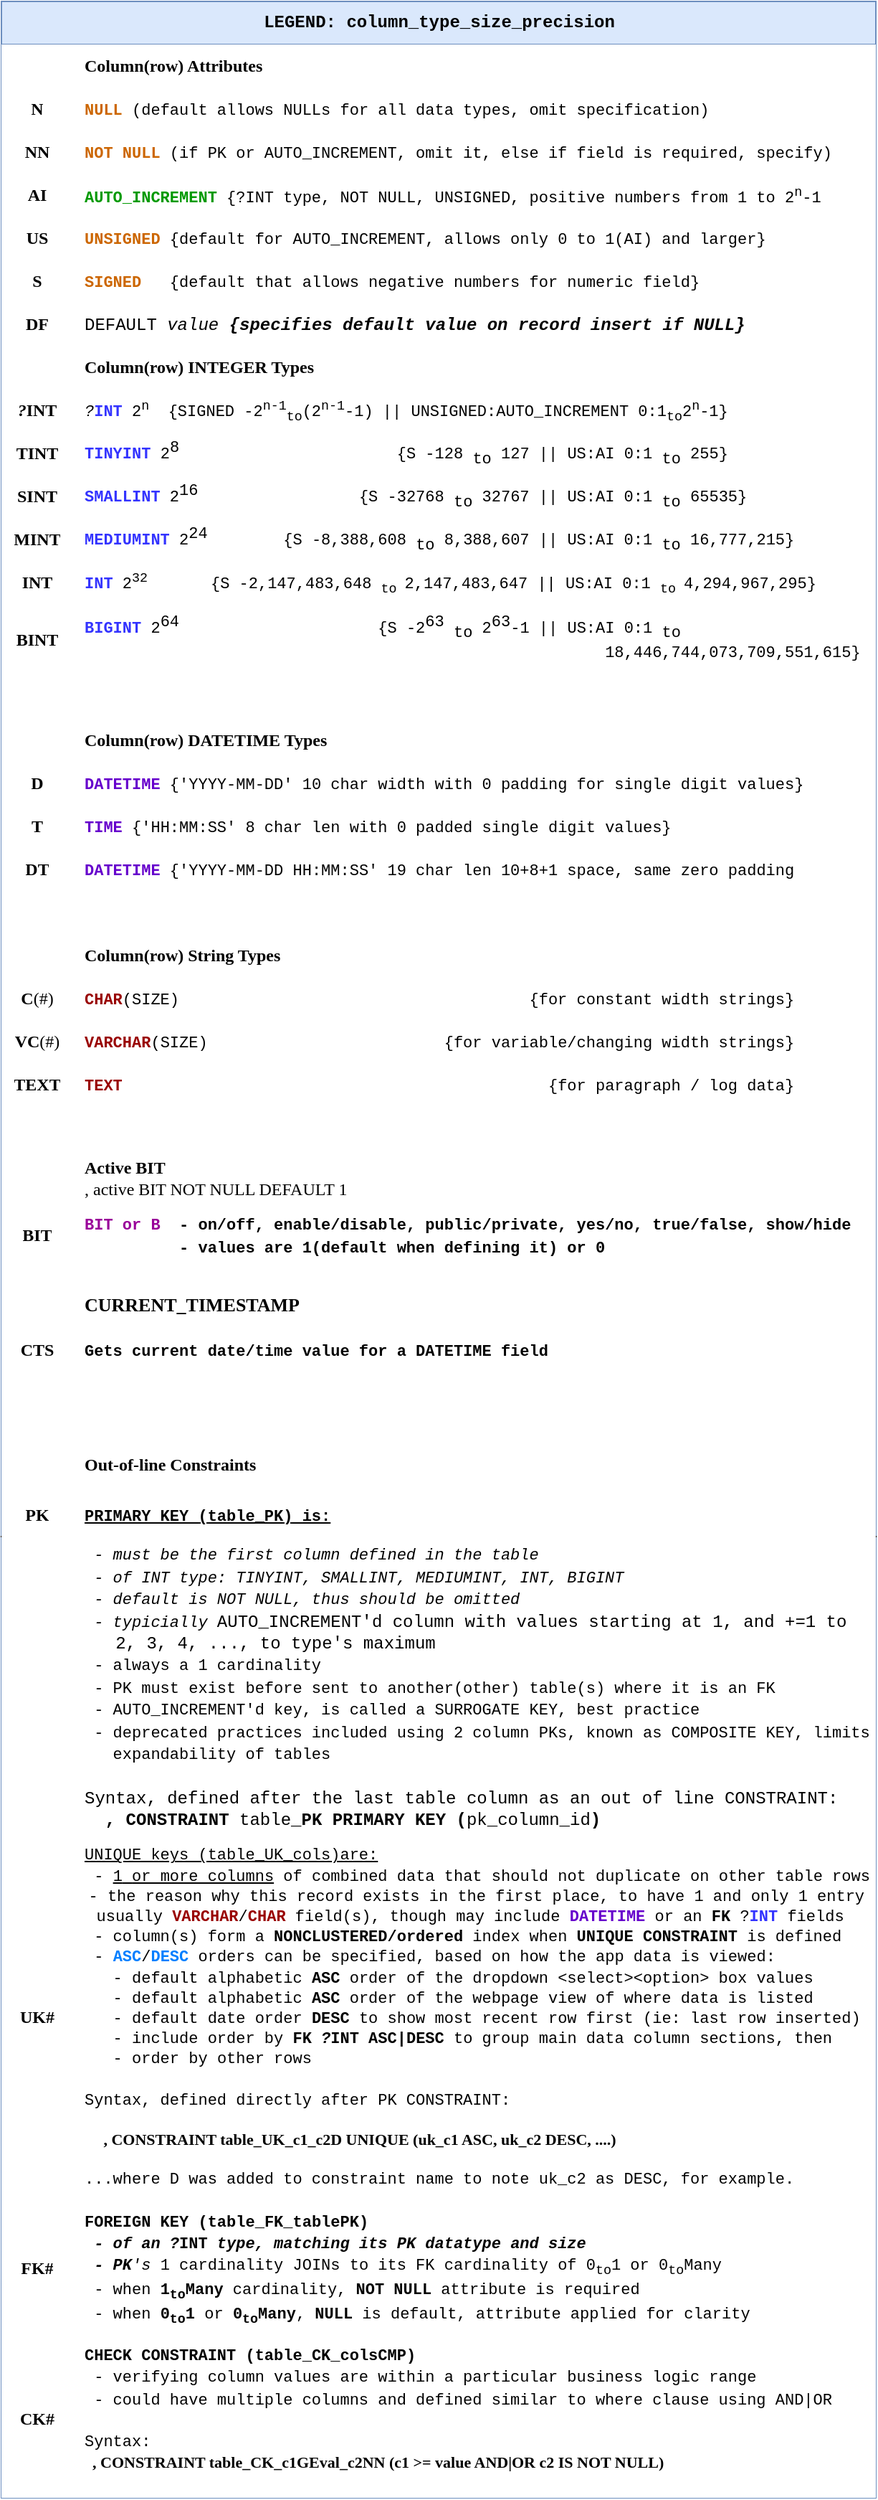 <mxfile version="22.0.2" type="device">
  <diagram name="Page-1" id="bikLvPuAGUrKs3jF-Xqp">
    <mxGraphModel dx="672" dy="1263" grid="1" gridSize="10" guides="1" tooltips="1" connect="1" arrows="1" fold="1" page="1" pageScale="1" pageWidth="850" pageHeight="1100" math="0" shadow="0">
      <root>
        <mxCell id="0" />
        <mxCell id="1" parent="0" />
        <mxCell id="U3y2AO-QGRK5Xhr7dVDe-1" value="LEGEND: column_type_size_precision" style="shape=table;startSize=30;container=1;collapsible=1;childLayout=tableLayout;fixedRows=1;rowLines=0;fontStyle=1;align=center;resizeLast=1;html=1;fontFamily=Courier New;fillColor=#dae8fc;strokeColor=#6c8ebf;" vertex="1" parent="1">
          <mxGeometry x="22" y="20" width="610" height="1740" as="geometry" />
        </mxCell>
        <mxCell id="U3y2AO-QGRK5Xhr7dVDe-65" value="" style="shape=tableRow;horizontal=0;startSize=0;swimlaneHead=0;swimlaneBody=0;collapsible=0;dropTarget=0;points=[[0,0.5],[1,0.5]];portConstraint=eastwest;top=0;left=0;right=0;bottom=0;fontFamily=Lucida Console;" vertex="1" parent="U3y2AO-QGRK5Xhr7dVDe-1">
          <mxGeometry y="30" width="610" height="30" as="geometry" />
        </mxCell>
        <mxCell id="U3y2AO-QGRK5Xhr7dVDe-66" value="" style="shape=partialRectangle;connectable=0;top=0;left=0;bottom=0;right=0;editable=1;overflow=hidden;whiteSpace=wrap;html=1;fontFamily=Lucida Console;" vertex="1" parent="U3y2AO-QGRK5Xhr7dVDe-65">
          <mxGeometry width="50" height="30" as="geometry">
            <mxRectangle width="50" height="30" as="alternateBounds" />
          </mxGeometry>
        </mxCell>
        <mxCell id="U3y2AO-QGRK5Xhr7dVDe-67" value="&lt;b&gt;Column(row) Attributes&lt;/b&gt;" style="shape=partialRectangle;connectable=0;top=0;left=0;bottom=0;right=0;align=left;spacingLeft=6;overflow=hidden;whiteSpace=wrap;html=1;fontFamily=Lucida Console;" vertex="1" parent="U3y2AO-QGRK5Xhr7dVDe-65">
          <mxGeometry x="50" width="560" height="30" as="geometry">
            <mxRectangle width="560" height="30" as="alternateBounds" />
          </mxGeometry>
        </mxCell>
        <mxCell id="U3y2AO-QGRK5Xhr7dVDe-77" value="" style="shape=tableRow;horizontal=0;startSize=0;swimlaneHead=0;swimlaneBody=0;collapsible=0;dropTarget=0;points=[[0,0.5],[1,0.5]];portConstraint=eastwest;top=0;left=0;right=0;bottom=0;fontFamily=Lucida Console;" vertex="1" parent="U3y2AO-QGRK5Xhr7dVDe-1">
          <mxGeometry y="60" width="610" height="30" as="geometry" />
        </mxCell>
        <mxCell id="U3y2AO-QGRK5Xhr7dVDe-78" value="&lt;b&gt;N&lt;/b&gt;" style="shape=partialRectangle;connectable=0;top=0;left=0;bottom=0;right=0;editable=1;overflow=hidden;whiteSpace=wrap;html=1;fontFamily=Lucida Console;" vertex="1" parent="U3y2AO-QGRK5Xhr7dVDe-77">
          <mxGeometry width="50" height="30" as="geometry">
            <mxRectangle width="50" height="30" as="alternateBounds" />
          </mxGeometry>
        </mxCell>
        <mxCell id="U3y2AO-QGRK5Xhr7dVDe-79" value="&lt;font style=&quot;font-size: 11px;&quot; face=&quot;Courier New&quot;&gt;&lt;b&gt;&lt;font color=&quot;#cc6600&quot;&gt;NULL &lt;/font&gt;&lt;/b&gt;(default allows NULLs for all data types, omit specification)&lt;/font&gt;" style="shape=partialRectangle;connectable=0;top=0;left=0;bottom=0;right=0;align=left;spacingLeft=6;overflow=hidden;whiteSpace=wrap;html=1;fontFamily=Lucida Console;" vertex="1" parent="U3y2AO-QGRK5Xhr7dVDe-77">
          <mxGeometry x="50" width="560" height="30" as="geometry">
            <mxRectangle width="560" height="30" as="alternateBounds" />
          </mxGeometry>
        </mxCell>
        <mxCell id="U3y2AO-QGRK5Xhr7dVDe-56" value="" style="shape=tableRow;horizontal=0;startSize=0;swimlaneHead=0;swimlaneBody=0;collapsible=0;dropTarget=0;points=[[0,0.5],[1,0.5]];portConstraint=eastwest;top=0;left=0;right=0;bottom=0;fontFamily=Lucida Console;" vertex="1" parent="U3y2AO-QGRK5Xhr7dVDe-1">
          <mxGeometry y="90" width="610" height="30" as="geometry" />
        </mxCell>
        <mxCell id="U3y2AO-QGRK5Xhr7dVDe-57" value="&lt;b&gt;NN&lt;/b&gt;" style="shape=partialRectangle;connectable=0;top=0;left=0;bottom=0;right=0;editable=1;overflow=hidden;whiteSpace=wrap;html=1;fontFamily=Lucida Console;" vertex="1" parent="U3y2AO-QGRK5Xhr7dVDe-56">
          <mxGeometry width="50" height="30" as="geometry">
            <mxRectangle width="50" height="30" as="alternateBounds" />
          </mxGeometry>
        </mxCell>
        <mxCell id="U3y2AO-QGRK5Xhr7dVDe-58" value="&lt;font style=&quot;font-size: 11px;&quot; face=&quot;Courier New&quot;&gt;&lt;b&gt;&lt;font color=&quot;#cc6600&quot;&gt;NOT NULL&lt;/font&gt;&lt;/b&gt; (if PK or AUTO_INCREMENT, omit it, else if field is required, specify)&lt;/font&gt;" style="shape=partialRectangle;connectable=0;top=0;left=0;bottom=0;right=0;align=left;spacingLeft=6;overflow=hidden;whiteSpace=wrap;html=1;fontFamily=Lucida Console;" vertex="1" parent="U3y2AO-QGRK5Xhr7dVDe-56">
          <mxGeometry x="50" width="560" height="30" as="geometry">
            <mxRectangle width="560" height="30" as="alternateBounds" />
          </mxGeometry>
        </mxCell>
        <mxCell id="U3y2AO-QGRK5Xhr7dVDe-59" value="" style="shape=tableRow;horizontal=0;startSize=0;swimlaneHead=0;swimlaneBody=0;collapsible=0;dropTarget=0;points=[[0,0.5],[1,0.5]];portConstraint=eastwest;top=0;left=0;right=0;bottom=0;fontFamily=Lucida Console;" vertex="1" parent="U3y2AO-QGRK5Xhr7dVDe-1">
          <mxGeometry y="120" width="610" height="30" as="geometry" />
        </mxCell>
        <mxCell id="U3y2AO-QGRK5Xhr7dVDe-60" value="&lt;b&gt;AI&lt;/b&gt;" style="shape=partialRectangle;connectable=0;top=0;left=0;bottom=0;right=0;editable=1;overflow=hidden;whiteSpace=wrap;html=1;fontFamily=Lucida Console;" vertex="1" parent="U3y2AO-QGRK5Xhr7dVDe-59">
          <mxGeometry width="50" height="30" as="geometry">
            <mxRectangle width="50" height="30" as="alternateBounds" />
          </mxGeometry>
        </mxCell>
        <mxCell id="U3y2AO-QGRK5Xhr7dVDe-61" value="&lt;font face=&quot;Courier New&quot; style=&quot;font-size: 11px;&quot;&gt;&lt;b&gt;&lt;font color=&quot;#009900&quot;&gt;AUTO_INCREMENT&lt;/font&gt;&lt;/b&gt; {?INT type, NOT NULL, UNSIGNED, positive numbers from 1 to 2&lt;sup&gt;n&lt;/sup&gt;-1&lt;/font&gt;" style="shape=partialRectangle;connectable=0;top=0;left=0;bottom=0;right=0;align=left;spacingLeft=6;overflow=hidden;whiteSpace=wrap;html=1;fontFamily=Lucida Console;" vertex="1" parent="U3y2AO-QGRK5Xhr7dVDe-59">
          <mxGeometry x="50" width="560" height="30" as="geometry">
            <mxRectangle width="560" height="30" as="alternateBounds" />
          </mxGeometry>
        </mxCell>
        <mxCell id="U3y2AO-QGRK5Xhr7dVDe-50" value="" style="shape=tableRow;horizontal=0;startSize=0;swimlaneHead=0;swimlaneBody=0;collapsible=0;dropTarget=0;points=[[0,0.5],[1,0.5]];portConstraint=eastwest;top=0;left=0;right=0;bottom=0;fontFamily=Lucida Console;" vertex="1" parent="U3y2AO-QGRK5Xhr7dVDe-1">
          <mxGeometry y="150" width="610" height="30" as="geometry" />
        </mxCell>
        <mxCell id="U3y2AO-QGRK5Xhr7dVDe-51" value="&lt;b&gt;US&lt;/b&gt;" style="shape=partialRectangle;connectable=0;top=0;left=0;bottom=0;right=0;editable=1;overflow=hidden;whiteSpace=wrap;html=1;fontFamily=Lucida Console;" vertex="1" parent="U3y2AO-QGRK5Xhr7dVDe-50">
          <mxGeometry width="50" height="30" as="geometry">
            <mxRectangle width="50" height="30" as="alternateBounds" />
          </mxGeometry>
        </mxCell>
        <mxCell id="U3y2AO-QGRK5Xhr7dVDe-52" value="&lt;font style=&quot;font-size: 11px;&quot; face=&quot;Courier New&quot;&gt;&lt;b&gt;&lt;font color=&quot;#cc6600&quot;&gt;UNSIGNED &lt;/font&gt;&lt;/b&gt;{default for AUTO_INCREMENT, allows only 0 to 1(AI) and larger}&lt;/font&gt;" style="shape=partialRectangle;connectable=0;top=0;left=0;bottom=0;right=0;align=left;spacingLeft=6;overflow=hidden;whiteSpace=wrap;html=1;fontFamily=Lucida Console;" vertex="1" parent="U3y2AO-QGRK5Xhr7dVDe-50">
          <mxGeometry x="50" width="560" height="30" as="geometry">
            <mxRectangle width="560" height="30" as="alternateBounds" />
          </mxGeometry>
        </mxCell>
        <mxCell id="U3y2AO-QGRK5Xhr7dVDe-47" value="" style="shape=tableRow;horizontal=0;startSize=0;swimlaneHead=0;swimlaneBody=0;collapsible=0;dropTarget=0;points=[[0,0.5],[1,0.5]];portConstraint=eastwest;top=0;left=0;right=0;bottom=0;fontFamily=Lucida Console;" vertex="1" parent="U3y2AO-QGRK5Xhr7dVDe-1">
          <mxGeometry y="180" width="610" height="30" as="geometry" />
        </mxCell>
        <mxCell id="U3y2AO-QGRK5Xhr7dVDe-48" value="&lt;b&gt;S&lt;/b&gt;" style="shape=partialRectangle;connectable=0;top=0;left=0;bottom=0;right=0;editable=1;overflow=hidden;whiteSpace=wrap;html=1;fontFamily=Lucida Console;" vertex="1" parent="U3y2AO-QGRK5Xhr7dVDe-47">
          <mxGeometry width="50" height="30" as="geometry">
            <mxRectangle width="50" height="30" as="alternateBounds" />
          </mxGeometry>
        </mxCell>
        <mxCell id="U3y2AO-QGRK5Xhr7dVDe-49" value="&lt;font style=&quot;font-size: 11px;&quot; face=&quot;Courier New&quot;&gt;&lt;b&gt;&lt;font color=&quot;#cc6600&quot;&gt;SIGNED&amp;nbsp; &amp;nbsp;&lt;/font&gt;&lt;/b&gt;{default that allows negative numbers for numeric field}&lt;br&gt;&lt;/font&gt;" style="shape=partialRectangle;connectable=0;top=0;left=0;bottom=0;right=0;align=left;spacingLeft=6;overflow=hidden;whiteSpace=wrap;html=1;fontFamily=Lucida Console;" vertex="1" parent="U3y2AO-QGRK5Xhr7dVDe-47">
          <mxGeometry x="50" width="560" height="30" as="geometry">
            <mxRectangle width="560" height="30" as="alternateBounds" />
          </mxGeometry>
        </mxCell>
        <mxCell id="U3y2AO-QGRK5Xhr7dVDe-98" value="" style="shape=tableRow;horizontal=0;startSize=0;swimlaneHead=0;swimlaneBody=0;collapsible=0;dropTarget=0;points=[[0,0.5],[1,0.5]];portConstraint=eastwest;top=0;left=0;right=0;bottom=0;fontFamily=Lucida Console;" vertex="1" parent="U3y2AO-QGRK5Xhr7dVDe-1">
          <mxGeometry y="210" width="610" height="30" as="geometry" />
        </mxCell>
        <mxCell id="U3y2AO-QGRK5Xhr7dVDe-99" value="&lt;b&gt;DF&lt;/b&gt;" style="shape=partialRectangle;connectable=0;top=0;left=0;bottom=0;right=0;editable=1;overflow=hidden;whiteSpace=wrap;html=1;fontFamily=Lucida Console;" vertex="1" parent="U3y2AO-QGRK5Xhr7dVDe-98">
          <mxGeometry width="50" height="30" as="geometry">
            <mxRectangle width="50" height="30" as="alternateBounds" />
          </mxGeometry>
        </mxCell>
        <mxCell id="U3y2AO-QGRK5Xhr7dVDe-100" value="&lt;font face=&quot;Courier New&quot;&gt;DEFAULT &lt;i&gt;value &lt;b&gt;{specifies default value on record insert if NULL}&lt;/b&gt;&lt;/i&gt;&lt;/font&gt;" style="shape=partialRectangle;connectable=0;top=0;left=0;bottom=0;right=0;align=left;spacingLeft=6;overflow=hidden;whiteSpace=wrap;html=1;fontFamily=Lucida Console;" vertex="1" parent="U3y2AO-QGRK5Xhr7dVDe-98">
          <mxGeometry x="50" width="560" height="30" as="geometry">
            <mxRectangle width="560" height="30" as="alternateBounds" />
          </mxGeometry>
        </mxCell>
        <mxCell id="U3y2AO-QGRK5Xhr7dVDe-74" value="" style="shape=tableRow;horizontal=0;startSize=0;swimlaneHead=0;swimlaneBody=0;collapsible=0;dropTarget=0;points=[[0,0.5],[1,0.5]];portConstraint=eastwest;top=0;left=0;right=0;bottom=0;fontFamily=Lucida Console;" vertex="1" parent="U3y2AO-QGRK5Xhr7dVDe-1">
          <mxGeometry y="240" width="610" height="30" as="geometry" />
        </mxCell>
        <mxCell id="U3y2AO-QGRK5Xhr7dVDe-75" value="" style="shape=partialRectangle;connectable=0;top=0;left=0;bottom=0;right=0;editable=1;overflow=hidden;whiteSpace=wrap;html=1;fontFamily=Lucida Console;" vertex="1" parent="U3y2AO-QGRK5Xhr7dVDe-74">
          <mxGeometry width="50" height="30" as="geometry">
            <mxRectangle width="50" height="30" as="alternateBounds" />
          </mxGeometry>
        </mxCell>
        <mxCell id="U3y2AO-QGRK5Xhr7dVDe-76" value="&lt;b&gt;Column(row) INTEGER Types&lt;/b&gt;" style="shape=partialRectangle;connectable=0;top=0;left=0;bottom=0;right=0;align=left;spacingLeft=6;overflow=hidden;whiteSpace=wrap;html=1;fontFamily=Lucida Console;" vertex="1" parent="U3y2AO-QGRK5Xhr7dVDe-74">
          <mxGeometry x="50" width="560" height="30" as="geometry">
            <mxRectangle width="560" height="30" as="alternateBounds" />
          </mxGeometry>
        </mxCell>
        <mxCell id="U3y2AO-QGRK5Xhr7dVDe-14" value="" style="shape=tableRow;horizontal=0;startSize=0;swimlaneHead=0;swimlaneBody=0;collapsible=0;dropTarget=0;points=[[0,0.5],[1,0.5]];portConstraint=eastwest;top=0;left=0;right=0;bottom=0;fontFamily=Lucida Console;" vertex="1" parent="U3y2AO-QGRK5Xhr7dVDe-1">
          <mxGeometry y="270" width="610" height="30" as="geometry" />
        </mxCell>
        <mxCell id="U3y2AO-QGRK5Xhr7dVDe-15" value="&lt;b&gt;&lt;i&gt;?&lt;/i&gt;INT&lt;/b&gt;" style="shape=partialRectangle;connectable=0;top=0;left=0;bottom=0;right=0;editable=1;overflow=hidden;whiteSpace=wrap;html=1;fontFamily=Lucida Console;" vertex="1" parent="U3y2AO-QGRK5Xhr7dVDe-14">
          <mxGeometry width="50" height="30" as="geometry">
            <mxRectangle width="50" height="30" as="alternateBounds" />
          </mxGeometry>
        </mxCell>
        <mxCell id="U3y2AO-QGRK5Xhr7dVDe-16" value="&lt;font style=&quot;font-size: 11px;&quot;&gt;&lt;i&gt;?&lt;/i&gt;&lt;b&gt;&lt;font style=&quot;font-size: 11px;&quot; color=&quot;#3333ff&quot;&gt;INT&lt;/font&gt;&lt;/b&gt; 2&lt;sup&gt;n&lt;/sup&gt;&amp;nbsp; {SIGNED -2&lt;sup style=&quot;border-color: var(--border-color);&quot;&gt;n-1&lt;/sup&gt;&lt;sub&gt;to&lt;/sub&gt;(2&lt;sup style=&quot;border-color: var(--border-color);&quot;&gt;n-1&lt;/sup&gt;-1) || UNSIGNED:AUTO_INCREMENT 0:1&lt;sub&gt;to&lt;/sub&gt;2&lt;sup style=&quot;border-color: var(--border-color);&quot;&gt;n&lt;/sup&gt;-1}&lt;/font&gt;" style="shape=partialRectangle;connectable=0;top=0;left=0;bottom=0;right=0;align=left;spacingLeft=6;overflow=hidden;whiteSpace=wrap;html=1;fontFamily=Courier New;" vertex="1" parent="U3y2AO-QGRK5Xhr7dVDe-14">
          <mxGeometry x="50" width="560" height="30" as="geometry">
            <mxRectangle width="560" height="30" as="alternateBounds" />
          </mxGeometry>
        </mxCell>
        <mxCell id="U3y2AO-QGRK5Xhr7dVDe-62" value="" style="shape=tableRow;horizontal=0;startSize=0;swimlaneHead=0;swimlaneBody=0;collapsible=0;dropTarget=0;points=[[0,0.5],[1,0.5]];portConstraint=eastwest;top=0;left=0;right=0;bottom=0;fontFamily=Lucida Console;" vertex="1" parent="U3y2AO-QGRK5Xhr7dVDe-1">
          <mxGeometry y="300" width="610" height="30" as="geometry" />
        </mxCell>
        <mxCell id="U3y2AO-QGRK5Xhr7dVDe-63" value="&lt;b&gt;TINT&lt;/b&gt;" style="shape=partialRectangle;connectable=0;top=0;left=0;bottom=0;right=0;editable=1;overflow=hidden;whiteSpace=wrap;html=1;fontFamily=Lucida Console;" vertex="1" parent="U3y2AO-QGRK5Xhr7dVDe-62">
          <mxGeometry width="50" height="30" as="geometry">
            <mxRectangle width="50" height="30" as="alternateBounds" />
          </mxGeometry>
        </mxCell>
        <mxCell id="U3y2AO-QGRK5Xhr7dVDe-64" value="&lt;b&gt;&lt;font color=&quot;#3333ff&quot;&gt;TINYINT&lt;/font&gt; &lt;/b&gt;2&lt;sup style=&quot;font-size: 11px;&quot;&gt;8&lt;/sup&gt;&amp;nbsp; &amp;nbsp; &amp;nbsp; &amp;nbsp; &amp;nbsp; &amp;nbsp; &amp;nbsp; &amp;nbsp; &amp;nbsp; &amp;nbsp; &amp;nbsp; &amp;nbsp;{S -128&amp;nbsp;&lt;sub style=&quot;font-size: 11px;&quot;&gt;to&amp;nbsp;&lt;/sub&gt;127 || US:AI&amp;nbsp;0:1&amp;nbsp;&lt;sub style=&quot;font-size: 11px;&quot;&gt;to&amp;nbsp;&lt;/sub&gt;255}" style="shape=partialRectangle;connectable=0;top=0;left=0;bottom=0;right=0;align=left;spacingLeft=6;overflow=hidden;whiteSpace=wrap;html=1;fontFamily=Courier New;fontSize=11;" vertex="1" parent="U3y2AO-QGRK5Xhr7dVDe-62">
          <mxGeometry x="50" width="560" height="30" as="geometry">
            <mxRectangle width="560" height="30" as="alternateBounds" />
          </mxGeometry>
        </mxCell>
        <mxCell id="U3y2AO-QGRK5Xhr7dVDe-17" value="" style="shape=tableRow;horizontal=0;startSize=0;swimlaneHead=0;swimlaneBody=0;collapsible=0;dropTarget=0;points=[[0,0.5],[1,0.5]];portConstraint=eastwest;top=0;left=0;right=0;bottom=0;fontFamily=Courier New;" vertex="1" parent="U3y2AO-QGRK5Xhr7dVDe-1">
          <mxGeometry y="330" width="610" height="30" as="geometry" />
        </mxCell>
        <mxCell id="U3y2AO-QGRK5Xhr7dVDe-18" value="&lt;b&gt;SINT&lt;/b&gt;" style="shape=partialRectangle;connectable=0;top=0;left=0;bottom=0;right=0;editable=1;overflow=hidden;whiteSpace=wrap;html=1;fontFamily=Lucida Console;" vertex="1" parent="U3y2AO-QGRK5Xhr7dVDe-17">
          <mxGeometry width="50" height="30" as="geometry">
            <mxRectangle width="50" height="30" as="alternateBounds" />
          </mxGeometry>
        </mxCell>
        <mxCell id="U3y2AO-QGRK5Xhr7dVDe-19" value="&lt;b&gt;&lt;font color=&quot;#3333ff&quot;&gt;SMALLINT &lt;/font&gt;&lt;/b&gt;2&lt;sup style=&quot;font-size: 11px;&quot;&gt;16&lt;/sup&gt;&amp;nbsp; &amp;nbsp; &amp;nbsp; &amp;nbsp; &amp;nbsp; &amp;nbsp; &amp;nbsp; &amp;nbsp; &amp;nbsp;{S -32768&amp;nbsp;&lt;sub style=&quot;border-color: var(--border-color); font-size: 11px;&quot;&gt;to&amp;nbsp;&lt;/sub&gt;32767 || US:AI 0:1&amp;nbsp;&lt;sub style=&quot;border-color: var(--border-color); font-size: 11px;&quot;&gt;to&amp;nbsp;&lt;/sub&gt;65535}" style="shape=partialRectangle;connectable=0;top=0;left=0;bottom=0;right=0;align=left;spacingLeft=6;overflow=hidden;whiteSpace=wrap;html=1;fontFamily=Courier New;fontSize=11;" vertex="1" parent="U3y2AO-QGRK5Xhr7dVDe-17">
          <mxGeometry x="50" width="560" height="30" as="geometry">
            <mxRectangle width="560" height="30" as="alternateBounds" />
          </mxGeometry>
        </mxCell>
        <mxCell id="U3y2AO-QGRK5Xhr7dVDe-20" value="" style="shape=tableRow;horizontal=0;startSize=0;swimlaneHead=0;swimlaneBody=0;collapsible=0;dropTarget=0;points=[[0,0.5],[1,0.5]];portConstraint=eastwest;top=0;left=0;right=0;bottom=0;fontFamily=Lucida Console;" vertex="1" parent="U3y2AO-QGRK5Xhr7dVDe-1">
          <mxGeometry y="360" width="610" height="30" as="geometry" />
        </mxCell>
        <mxCell id="U3y2AO-QGRK5Xhr7dVDe-21" value="&lt;b&gt;MINT&lt;/b&gt;" style="shape=partialRectangle;connectable=0;top=0;left=0;bottom=0;right=0;editable=1;overflow=hidden;whiteSpace=wrap;html=1;fontFamily=Lucida Console;" vertex="1" parent="U3y2AO-QGRK5Xhr7dVDe-20">
          <mxGeometry width="50" height="30" as="geometry">
            <mxRectangle width="50" height="30" as="alternateBounds" />
          </mxGeometry>
        </mxCell>
        <mxCell id="U3y2AO-QGRK5Xhr7dVDe-22" value="&lt;b&gt;&lt;font color=&quot;#3333ff&quot;&gt;MEDIUMINT &lt;/font&gt;&lt;/b&gt;2&lt;sup style=&quot;font-size: 11px;&quot;&gt;24&amp;nbsp; &amp;nbsp; &amp;nbsp; &amp;nbsp;&amp;nbsp;&lt;/sup&gt;{S&amp;nbsp;-8,388,608&amp;nbsp;&lt;sub style=&quot;border-color: var(--border-color); font-size: 11px;&quot;&gt;to&amp;nbsp;&lt;/sub&gt;8,388,607&amp;nbsp;|| US:AI 0:1&amp;nbsp;&lt;sub style=&quot;font-size: 11px;&quot;&gt;to&amp;nbsp;&lt;/sub&gt;16,777,215}" style="shape=partialRectangle;connectable=0;top=0;left=0;bottom=0;right=0;align=left;spacingLeft=6;overflow=hidden;whiteSpace=wrap;html=1;fontFamily=Courier New;fontSize=11;" vertex="1" parent="U3y2AO-QGRK5Xhr7dVDe-20">
          <mxGeometry x="50" width="560" height="30" as="geometry">
            <mxRectangle width="560" height="30" as="alternateBounds" />
          </mxGeometry>
        </mxCell>
        <mxCell id="U3y2AO-QGRK5Xhr7dVDe-23" value="" style="shape=tableRow;horizontal=0;startSize=0;swimlaneHead=0;swimlaneBody=0;collapsible=0;dropTarget=0;points=[[0,0.5],[1,0.5]];portConstraint=eastwest;top=0;left=0;right=0;bottom=0;fontFamily=Lucida Console;" vertex="1" parent="U3y2AO-QGRK5Xhr7dVDe-1">
          <mxGeometry y="390" width="610" height="30" as="geometry" />
        </mxCell>
        <mxCell id="U3y2AO-QGRK5Xhr7dVDe-24" value="&lt;b&gt;INT&lt;/b&gt;" style="shape=partialRectangle;connectable=0;top=0;left=0;bottom=0;right=0;editable=1;overflow=hidden;whiteSpace=wrap;html=1;fontFamily=Lucida Console;" vertex="1" parent="U3y2AO-QGRK5Xhr7dVDe-23">
          <mxGeometry width="50" height="30" as="geometry">
            <mxRectangle width="50" height="30" as="alternateBounds" />
          </mxGeometry>
        </mxCell>
        <mxCell id="U3y2AO-QGRK5Xhr7dVDe-25" value="&lt;font style=&quot;font-size: 11px;&quot;&gt;&lt;b&gt;&lt;font color=&quot;#3333ff&quot;&gt;INT &lt;/font&gt;&lt;/b&gt;2&lt;sup style=&quot;border-color: var(--border-color);&quot;&gt;32&amp;nbsp; &amp;nbsp; &amp;nbsp; &amp;nbsp;&amp;nbsp;&lt;/sup&gt;{S&amp;nbsp;-2,147,483,648&amp;nbsp;&lt;sub style=&quot;border-color: var(--border-color);&quot;&gt;to&amp;nbsp;&lt;/sub&gt;2,147,483,647&amp;nbsp;|| US:AI 0:1&amp;nbsp;&lt;sub style=&quot;border-color: var(--border-color);&quot;&gt;to&amp;nbsp;&lt;/sub&gt;4,294,967,295}&lt;/font&gt;" style="shape=partialRectangle;connectable=0;top=0;left=0;bottom=0;right=0;align=left;spacingLeft=6;overflow=hidden;whiteSpace=wrap;html=1;fontFamily=Courier New;fontSize=11;" vertex="1" parent="U3y2AO-QGRK5Xhr7dVDe-23">
          <mxGeometry x="50" width="560" height="30" as="geometry">
            <mxRectangle width="560" height="30" as="alternateBounds" />
          </mxGeometry>
        </mxCell>
        <mxCell id="U3y2AO-QGRK5Xhr7dVDe-26" value="" style="shape=tableRow;horizontal=0;startSize=0;swimlaneHead=0;swimlaneBody=0;collapsible=0;dropTarget=0;points=[[0,0.5],[1,0.5]];portConstraint=eastwest;top=0;left=0;right=0;bottom=0;" vertex="1" parent="U3y2AO-QGRK5Xhr7dVDe-1">
          <mxGeometry y="420" width="610" height="50" as="geometry" />
        </mxCell>
        <mxCell id="U3y2AO-QGRK5Xhr7dVDe-27" value="&lt;b&gt;BINT&lt;/b&gt;" style="shape=partialRectangle;connectable=0;top=0;left=0;bottom=0;right=0;editable=1;overflow=hidden;whiteSpace=wrap;html=1;fontFamily=Lucida Console;" vertex="1" parent="U3y2AO-QGRK5Xhr7dVDe-26">
          <mxGeometry width="50" height="50" as="geometry">
            <mxRectangle width="50" height="50" as="alternateBounds" />
          </mxGeometry>
        </mxCell>
        <mxCell id="U3y2AO-QGRK5Xhr7dVDe-28" value="&lt;font style=&quot;&quot; face=&quot;Courier New&quot;&gt;&lt;b style=&quot;font-size: 11px;&quot;&gt;&lt;font color=&quot;#3333ff&quot;&gt;BIGINT &lt;/font&gt;&lt;/b&gt;2&lt;sup style=&quot;font-size: 11px;&quot;&gt;64&amp;nbsp; &amp;nbsp; &amp;nbsp; &amp;nbsp; &amp;nbsp; &amp;nbsp; &amp;nbsp; &amp;nbsp; &amp;nbsp; &amp;nbsp; &amp;nbsp;&lt;/sup&gt;{S -2&lt;sup style=&quot;font-size: 11px;&quot;&gt;63&amp;nbsp;&lt;/sup&gt;&lt;sub style=&quot;font-size: 11px; border-color: var(--border-color);&quot;&gt;to&amp;nbsp;&lt;/sub&gt;2&lt;sup style=&quot;font-size: 11px;&quot;&gt;63&lt;/sup&gt;-1 || US:AI 0:1&amp;nbsp;&lt;sub style=&quot;border-color: var(--border-color);&quot;&gt;&lt;font style=&quot;font-size: 11px;&quot;&gt;to&lt;/font&gt;&lt;/sub&gt;&lt;sub style=&quot;font-size: 11px; border-color: var(--border-color);&quot;&gt;&amp;nbsp;&lt;br&gt;&amp;nbsp; &amp;nbsp; &amp;nbsp; &amp;nbsp; &amp;nbsp; &amp;nbsp; &amp;nbsp; &amp;nbsp; &amp;nbsp; &amp;nbsp; &amp;nbsp; &amp;nbsp; &amp;nbsp; &amp;nbsp; &amp;nbsp; &amp;nbsp; &amp;nbsp; &amp;nbsp; &amp;nbsp; &amp;nbsp; &amp;nbsp; &amp;nbsp; &amp;nbsp; &amp;nbsp; &amp;nbsp; &amp;nbsp; &amp;nbsp; &amp;nbsp;&lt;/sub&gt;18,446,744,073,709,551,615}&lt;/font&gt;" style="shape=partialRectangle;connectable=0;top=0;left=0;bottom=0;right=0;align=left;spacingLeft=6;overflow=hidden;whiteSpace=wrap;html=1;fontFamily=Lucida Console;fontSize=11;" vertex="1" parent="U3y2AO-QGRK5Xhr7dVDe-26">
          <mxGeometry x="50" width="560" height="50" as="geometry">
            <mxRectangle width="560" height="50" as="alternateBounds" />
          </mxGeometry>
        </mxCell>
        <mxCell id="U3y2AO-QGRK5Xhr7dVDe-29" value="" style="shape=tableRow;horizontal=0;startSize=0;swimlaneHead=0;swimlaneBody=0;collapsible=0;dropTarget=0;points=[[0,0.5],[1,0.5]];portConstraint=eastwest;top=0;left=0;right=0;bottom=0;fontFamily=Lucida Console;fontStyle=1" vertex="1" parent="U3y2AO-QGRK5Xhr7dVDe-1">
          <mxGeometry y="470" width="610" height="30" as="geometry" />
        </mxCell>
        <mxCell id="U3y2AO-QGRK5Xhr7dVDe-30" value="" style="shape=partialRectangle;connectable=0;top=0;left=0;bottom=0;right=0;editable=1;overflow=hidden;whiteSpace=wrap;html=1;fontFamily=Lucida Console;" vertex="1" parent="U3y2AO-QGRK5Xhr7dVDe-29">
          <mxGeometry width="50" height="30" as="geometry">
            <mxRectangle width="50" height="30" as="alternateBounds" />
          </mxGeometry>
        </mxCell>
        <mxCell id="U3y2AO-QGRK5Xhr7dVDe-31" value="" style="shape=partialRectangle;connectable=0;top=0;left=0;bottom=0;right=0;align=left;spacingLeft=6;overflow=hidden;whiteSpace=wrap;html=1;fontFamily=Lucida Console;fontStyle=0" vertex="1" parent="U3y2AO-QGRK5Xhr7dVDe-29">
          <mxGeometry x="50" width="560" height="30" as="geometry">
            <mxRectangle width="560" height="30" as="alternateBounds" />
          </mxGeometry>
        </mxCell>
        <mxCell id="U3y2AO-QGRK5Xhr7dVDe-107" value="" style="shape=tableRow;horizontal=0;startSize=0;swimlaneHead=0;swimlaneBody=0;collapsible=0;dropTarget=0;points=[[0,0.5],[1,0.5]];portConstraint=eastwest;top=0;left=0;right=0;bottom=0;fontFamily=Lucida Console;fontStyle=1" vertex="1" parent="U3y2AO-QGRK5Xhr7dVDe-1">
          <mxGeometry y="500" width="610" height="30" as="geometry" />
        </mxCell>
        <mxCell id="U3y2AO-QGRK5Xhr7dVDe-108" value="" style="shape=partialRectangle;connectable=0;top=0;left=0;bottom=0;right=0;editable=1;overflow=hidden;whiteSpace=wrap;html=1;fontFamily=Lucida Console;" vertex="1" parent="U3y2AO-QGRK5Xhr7dVDe-107">
          <mxGeometry width="50" height="30" as="geometry">
            <mxRectangle width="50" height="30" as="alternateBounds" />
          </mxGeometry>
        </mxCell>
        <mxCell id="U3y2AO-QGRK5Xhr7dVDe-109" value="&lt;b&gt;Column(row) DATETIME Types&lt;/b&gt;" style="shape=partialRectangle;connectable=0;top=0;left=0;bottom=0;right=0;align=left;spacingLeft=6;overflow=hidden;whiteSpace=wrap;html=1;fontFamily=Lucida Console;fontStyle=0" vertex="1" parent="U3y2AO-QGRK5Xhr7dVDe-107">
          <mxGeometry x="50" width="560" height="30" as="geometry">
            <mxRectangle width="560" height="30" as="alternateBounds" />
          </mxGeometry>
        </mxCell>
        <mxCell id="U3y2AO-QGRK5Xhr7dVDe-83" value="" style="shape=tableRow;horizontal=0;startSize=0;swimlaneHead=0;swimlaneBody=0;collapsible=0;dropTarget=0;points=[[0,0.5],[1,0.5]];portConstraint=eastwest;top=0;left=0;right=0;bottom=0;fontFamily=Lucida Console;" vertex="1" parent="U3y2AO-QGRK5Xhr7dVDe-1">
          <mxGeometry y="530" width="610" height="30" as="geometry" />
        </mxCell>
        <mxCell id="U3y2AO-QGRK5Xhr7dVDe-84" value="&lt;b&gt;D&lt;/b&gt;" style="shape=partialRectangle;connectable=0;top=0;left=0;bottom=0;right=0;editable=1;overflow=hidden;whiteSpace=wrap;html=1;fontFamily=Lucida Console;" vertex="1" parent="U3y2AO-QGRK5Xhr7dVDe-83">
          <mxGeometry width="50" height="30" as="geometry">
            <mxRectangle width="50" height="30" as="alternateBounds" />
          </mxGeometry>
        </mxCell>
        <mxCell id="U3y2AO-QGRK5Xhr7dVDe-85" value="&lt;font style=&quot;font-size: 11px;&quot; face=&quot;Courier New&quot;&gt;&lt;b&gt;&lt;font color=&quot;#6600cc&quot;&gt;DATETIME &lt;/font&gt;&lt;/b&gt;{&#39;YYYY-MM-DD&#39; 10 char width with 0 padding for single digit values}&lt;/font&gt;" style="shape=partialRectangle;connectable=0;top=0;left=0;bottom=0;right=0;align=left;spacingLeft=6;overflow=hidden;whiteSpace=wrap;html=1;fontFamily=Lucida Console;" vertex="1" parent="U3y2AO-QGRK5Xhr7dVDe-83">
          <mxGeometry x="50" width="560" height="30" as="geometry">
            <mxRectangle width="560" height="30" as="alternateBounds" />
          </mxGeometry>
        </mxCell>
        <mxCell id="U3y2AO-QGRK5Xhr7dVDe-44" value="" style="shape=tableRow;horizontal=0;startSize=0;swimlaneHead=0;swimlaneBody=0;collapsible=0;dropTarget=0;points=[[0,0.5],[1,0.5]];portConstraint=eastwest;top=0;left=0;right=0;bottom=0;" vertex="1" parent="U3y2AO-QGRK5Xhr7dVDe-1">
          <mxGeometry y="560" width="610" height="30" as="geometry" />
        </mxCell>
        <mxCell id="U3y2AO-QGRK5Xhr7dVDe-45" value="&lt;b&gt;T&lt;/b&gt;" style="shape=partialRectangle;connectable=0;top=0;left=0;bottom=0;right=0;editable=1;overflow=hidden;whiteSpace=wrap;html=1;fontFamily=Lucida Console;" vertex="1" parent="U3y2AO-QGRK5Xhr7dVDe-44">
          <mxGeometry width="50" height="30" as="geometry">
            <mxRectangle width="50" height="30" as="alternateBounds" />
          </mxGeometry>
        </mxCell>
        <mxCell id="U3y2AO-QGRK5Xhr7dVDe-46" value="&lt;font face=&quot;Courier New&quot; style=&quot;font-size: 11px;&quot;&gt;&lt;b&gt;&lt;font color=&quot;#6600cc&quot;&gt;TIME &lt;/font&gt;&lt;/b&gt;{&#39;HH:MM:SS&#39; 8 char len with 0 padded single digit values}&lt;/font&gt;" style="shape=partialRectangle;connectable=0;top=0;left=0;bottom=0;right=0;align=left;spacingLeft=6;overflow=hidden;whiteSpace=wrap;html=1;fontFamily=Lucida Console;" vertex="1" parent="U3y2AO-QGRK5Xhr7dVDe-44">
          <mxGeometry x="50" width="560" height="30" as="geometry">
            <mxRectangle width="560" height="30" as="alternateBounds" />
          </mxGeometry>
        </mxCell>
        <mxCell id="U3y2AO-QGRK5Xhr7dVDe-41" value="" style="shape=tableRow;horizontal=0;startSize=0;swimlaneHead=0;swimlaneBody=0;collapsible=0;dropTarget=0;points=[[0,0.5],[1,0.5]];portConstraint=eastwest;top=0;left=0;right=0;bottom=0;fontFamily=Lucida Console;" vertex="1" parent="U3y2AO-QGRK5Xhr7dVDe-1">
          <mxGeometry y="590" width="610" height="30" as="geometry" />
        </mxCell>
        <mxCell id="U3y2AO-QGRK5Xhr7dVDe-42" value="&lt;b&gt;DT&lt;/b&gt;" style="shape=partialRectangle;connectable=0;top=0;left=0;bottom=0;right=0;editable=1;overflow=hidden;whiteSpace=wrap;html=1;fontFamily=Lucida Console;" vertex="1" parent="U3y2AO-QGRK5Xhr7dVDe-41">
          <mxGeometry width="50" height="30" as="geometry">
            <mxRectangle width="50" height="30" as="alternateBounds" />
          </mxGeometry>
        </mxCell>
        <mxCell id="U3y2AO-QGRK5Xhr7dVDe-43" value="&lt;font style=&quot;font-size: 11px;&quot; face=&quot;Courier New&quot;&gt;&lt;font color=&quot;#6600cc&quot;&gt;&lt;b style=&quot;&quot;&gt;DATETIME&lt;/b&gt; &lt;/font&gt;{&#39;YYYY-MM-DD HH:MM:SS&#39; 19 char len 10+8+1 space, same zero padding&lt;/font&gt;" style="shape=partialRectangle;connectable=0;top=0;left=0;bottom=0;right=0;align=left;spacingLeft=6;overflow=hidden;whiteSpace=wrap;html=1;fontFamily=Lucida Console;" vertex="1" parent="U3y2AO-QGRK5Xhr7dVDe-41">
          <mxGeometry x="50" width="560" height="30" as="geometry">
            <mxRectangle width="560" height="30" as="alternateBounds" />
          </mxGeometry>
        </mxCell>
        <mxCell id="U3y2AO-QGRK5Xhr7dVDe-101" value="" style="shape=tableRow;horizontal=0;startSize=0;swimlaneHead=0;swimlaneBody=0;collapsible=0;dropTarget=0;points=[[0,0.5],[1,0.5]];portConstraint=eastwest;top=0;left=0;right=0;bottom=0;fontFamily=Lucida Console;" vertex="1" parent="U3y2AO-QGRK5Xhr7dVDe-1">
          <mxGeometry y="620" width="610" height="30" as="geometry" />
        </mxCell>
        <mxCell id="U3y2AO-QGRK5Xhr7dVDe-102" value="" style="shape=partialRectangle;connectable=0;top=0;left=0;bottom=0;right=0;editable=1;overflow=hidden;whiteSpace=wrap;html=1;fontFamily=Lucida Console;" vertex="1" parent="U3y2AO-QGRK5Xhr7dVDe-101">
          <mxGeometry width="50" height="30" as="geometry">
            <mxRectangle width="50" height="30" as="alternateBounds" />
          </mxGeometry>
        </mxCell>
        <mxCell id="U3y2AO-QGRK5Xhr7dVDe-103" value="" style="shape=partialRectangle;connectable=0;top=0;left=0;bottom=0;right=0;align=left;spacingLeft=6;overflow=hidden;whiteSpace=wrap;html=1;fontFamily=Lucida Console;" vertex="1" parent="U3y2AO-QGRK5Xhr7dVDe-101">
          <mxGeometry x="50" width="560" height="30" as="geometry">
            <mxRectangle width="560" height="30" as="alternateBounds" />
          </mxGeometry>
        </mxCell>
        <mxCell id="U3y2AO-QGRK5Xhr7dVDe-5" value="" style="shape=tableRow;horizontal=0;startSize=0;swimlaneHead=0;swimlaneBody=0;collapsible=0;dropTarget=0;points=[[0,0.5],[1,0.5]];portConstraint=eastwest;top=0;left=0;right=0;bottom=0;fontFamily=Lucida Console;" vertex="1" parent="U3y2AO-QGRK5Xhr7dVDe-1">
          <mxGeometry y="650" width="610" height="30" as="geometry" />
        </mxCell>
        <mxCell id="U3y2AO-QGRK5Xhr7dVDe-6" value="" style="shape=partialRectangle;connectable=0;top=0;left=0;bottom=0;right=0;editable=1;overflow=hidden;whiteSpace=wrap;html=1;fontFamily=Lucida Console;" vertex="1" parent="U3y2AO-QGRK5Xhr7dVDe-5">
          <mxGeometry width="50" height="30" as="geometry">
            <mxRectangle width="50" height="30" as="alternateBounds" />
          </mxGeometry>
        </mxCell>
        <mxCell id="U3y2AO-QGRK5Xhr7dVDe-7" value="&lt;b&gt;Column(row) String Types&lt;/b&gt;" style="shape=partialRectangle;connectable=0;top=0;left=0;bottom=0;right=0;align=left;spacingLeft=6;overflow=hidden;whiteSpace=wrap;html=1;fontFamily=Lucida Console;fontStyle=0" vertex="1" parent="U3y2AO-QGRK5Xhr7dVDe-5">
          <mxGeometry x="50" width="560" height="30" as="geometry">
            <mxRectangle width="560" height="30" as="alternateBounds" />
          </mxGeometry>
        </mxCell>
        <mxCell id="U3y2AO-QGRK5Xhr7dVDe-86" value="" style="shape=tableRow;horizontal=0;startSize=0;swimlaneHead=0;swimlaneBody=0;collapsible=0;dropTarget=0;points=[[0,0.5],[1,0.5]];portConstraint=eastwest;top=0;left=0;right=0;bottom=0;fontFamily=Lucida Console;" vertex="1" parent="U3y2AO-QGRK5Xhr7dVDe-1">
          <mxGeometry y="680" width="610" height="30" as="geometry" />
        </mxCell>
        <mxCell id="U3y2AO-QGRK5Xhr7dVDe-87" value="&lt;b&gt;C&lt;/b&gt;(#)" style="shape=partialRectangle;connectable=0;top=0;left=0;bottom=0;right=0;editable=1;overflow=hidden;whiteSpace=wrap;html=1;fontFamily=Lucida Console;" vertex="1" parent="U3y2AO-QGRK5Xhr7dVDe-86">
          <mxGeometry width="50" height="30" as="geometry">
            <mxRectangle width="50" height="30" as="alternateBounds" />
          </mxGeometry>
        </mxCell>
        <mxCell id="U3y2AO-QGRK5Xhr7dVDe-88" value="&lt;font face=&quot;Courier New&quot; style=&quot;font-size: 11px;&quot;&gt;&lt;b&gt;&lt;font color=&quot;#990000&quot;&gt;CHAR&lt;/font&gt;&lt;/b&gt;(SIZE)&amp;nbsp; &amp;nbsp; &amp;nbsp; &amp;nbsp; &amp;nbsp; &amp;nbsp; &amp;nbsp; &amp;nbsp; &amp;nbsp; &amp;nbsp; &amp;nbsp; &amp;nbsp; &amp;nbsp; &amp;nbsp; &amp;nbsp; &amp;nbsp; &amp;nbsp; &amp;nbsp; &amp;nbsp;{for constant width strings}&lt;/font&gt;" style="shape=partialRectangle;connectable=0;top=0;left=0;bottom=0;right=0;align=left;spacingLeft=6;overflow=hidden;whiteSpace=wrap;html=1;fontFamily=Lucida Console;" vertex="1" parent="U3y2AO-QGRK5Xhr7dVDe-86">
          <mxGeometry x="50" width="560" height="30" as="geometry">
            <mxRectangle width="560" height="30" as="alternateBounds" />
          </mxGeometry>
        </mxCell>
        <mxCell id="U3y2AO-QGRK5Xhr7dVDe-8" value="" style="shape=tableRow;horizontal=0;startSize=0;swimlaneHead=0;swimlaneBody=0;collapsible=0;dropTarget=0;points=[[0,0.5],[1,0.5]];portConstraint=eastwest;top=0;left=0;right=0;bottom=0;fontFamily=Lucida Console;" vertex="1" parent="U3y2AO-QGRK5Xhr7dVDe-1">
          <mxGeometry y="710" width="610" height="30" as="geometry" />
        </mxCell>
        <mxCell id="U3y2AO-QGRK5Xhr7dVDe-9" value="&lt;b&gt;VC&lt;/b&gt;(#)" style="shape=partialRectangle;connectable=0;top=0;left=0;bottom=0;right=0;editable=1;overflow=hidden;whiteSpace=wrap;html=1;fontFamily=Lucida Console;" vertex="1" parent="U3y2AO-QGRK5Xhr7dVDe-8">
          <mxGeometry width="50" height="30" as="geometry">
            <mxRectangle width="50" height="30" as="alternateBounds" />
          </mxGeometry>
        </mxCell>
        <mxCell id="U3y2AO-QGRK5Xhr7dVDe-10" value="&lt;font face=&quot;Courier New&quot; style=&quot;font-size: 11px;&quot;&gt;&lt;b style=&quot;&quot;&gt;&lt;font color=&quot;#990000&quot;&gt;VARCHAR&lt;/font&gt;&lt;/b&gt;(SIZE)&amp;nbsp; &amp;nbsp; &amp;nbsp; &amp;nbsp; &amp;nbsp; &amp;nbsp; &amp;nbsp; &amp;nbsp; &amp;nbsp; &amp;nbsp; &amp;nbsp; &amp;nbsp; &amp;nbsp;{for variable/changing width strings}&lt;/font&gt;" style="shape=partialRectangle;connectable=0;top=0;left=0;bottom=0;right=0;align=left;spacingLeft=6;overflow=hidden;whiteSpace=wrap;html=1;fontFamily=Lucida Console;" vertex="1" parent="U3y2AO-QGRK5Xhr7dVDe-8">
          <mxGeometry x="50" width="560" height="30" as="geometry">
            <mxRectangle width="560" height="30" as="alternateBounds" />
          </mxGeometry>
        </mxCell>
        <mxCell id="U3y2AO-QGRK5Xhr7dVDe-11" value="" style="shape=tableRow;horizontal=0;startSize=0;swimlaneHead=0;swimlaneBody=0;collapsible=0;dropTarget=0;points=[[0,0.5],[1,0.5]];portConstraint=eastwest;top=0;left=0;right=0;bottom=0;fontFamily=Lucida Console;" vertex="1" parent="U3y2AO-QGRK5Xhr7dVDe-1">
          <mxGeometry y="740" width="610" height="30" as="geometry" />
        </mxCell>
        <mxCell id="U3y2AO-QGRK5Xhr7dVDe-12" value="&lt;b&gt;TEXT&lt;/b&gt;" style="shape=partialRectangle;connectable=0;top=0;left=0;bottom=0;right=0;editable=1;overflow=hidden;whiteSpace=wrap;html=1;fontFamily=Lucida Console;" vertex="1" parent="U3y2AO-QGRK5Xhr7dVDe-11">
          <mxGeometry width="50" height="30" as="geometry">
            <mxRectangle width="50" height="30" as="alternateBounds" />
          </mxGeometry>
        </mxCell>
        <mxCell id="U3y2AO-QGRK5Xhr7dVDe-13" value="&lt;font style=&quot;font-size: 11px;&quot; face=&quot;Courier New&quot;&gt;&lt;b&gt;&lt;font color=&quot;#990000&quot;&gt;TEXT&lt;/font&gt;&amp;nbsp; &amp;nbsp; &amp;nbsp; &amp;nbsp; &amp;nbsp; &amp;nbsp; &amp;nbsp; &amp;nbsp; &amp;nbsp; &amp;nbsp; &amp;nbsp; &amp;nbsp; &amp;nbsp; &amp;nbsp; &amp;nbsp; &amp;nbsp; &amp;nbsp; &amp;nbsp; &amp;nbsp; &amp;nbsp; &amp;nbsp; &amp;nbsp; &amp;nbsp;&lt;/b&gt;{for paragraph / log data}&lt;/font&gt;" style="shape=partialRectangle;connectable=0;top=0;left=0;bottom=0;right=0;align=left;spacingLeft=6;overflow=hidden;whiteSpace=wrap;html=1;fontFamily=Lucida Console;" vertex="1" parent="U3y2AO-QGRK5Xhr7dVDe-11">
          <mxGeometry x="50" width="560" height="30" as="geometry">
            <mxRectangle width="560" height="30" as="alternateBounds" />
          </mxGeometry>
        </mxCell>
        <mxCell id="U3y2AO-QGRK5Xhr7dVDe-92" value="" style="shape=tableRow;horizontal=0;startSize=0;swimlaneHead=0;swimlaneBody=0;collapsible=0;dropTarget=0;points=[[0,0.5],[1,0.5]];portConstraint=eastwest;top=0;left=0;right=0;bottom=0;fontFamily=Lucida Console;" vertex="1" parent="U3y2AO-QGRK5Xhr7dVDe-1">
          <mxGeometry y="770" width="610" height="30" as="geometry" />
        </mxCell>
        <mxCell id="U3y2AO-QGRK5Xhr7dVDe-93" value="" style="shape=partialRectangle;connectable=0;top=0;left=0;bottom=0;right=0;editable=1;overflow=hidden;whiteSpace=wrap;html=1;fontFamily=Lucida Console;" vertex="1" parent="U3y2AO-QGRK5Xhr7dVDe-92">
          <mxGeometry width="50" height="30" as="geometry">
            <mxRectangle width="50" height="30" as="alternateBounds" />
          </mxGeometry>
        </mxCell>
        <mxCell id="U3y2AO-QGRK5Xhr7dVDe-94" value="" style="shape=partialRectangle;connectable=0;top=0;left=0;bottom=0;right=0;align=left;spacingLeft=6;overflow=hidden;whiteSpace=wrap;html=1;fontFamily=Lucida Console;" vertex="1" parent="U3y2AO-QGRK5Xhr7dVDe-92">
          <mxGeometry x="50" width="560" height="30" as="geometry">
            <mxRectangle width="560" height="30" as="alternateBounds" />
          </mxGeometry>
        </mxCell>
        <mxCell id="U3y2AO-QGRK5Xhr7dVDe-104" value="" style="shape=tableRow;horizontal=0;startSize=0;swimlaneHead=0;swimlaneBody=0;collapsible=0;dropTarget=0;points=[[0,0.5],[1,0.5]];portConstraint=eastwest;top=0;left=0;right=0;bottom=0;fontFamily=Lucida Console;" vertex="1" parent="U3y2AO-QGRK5Xhr7dVDe-1">
          <mxGeometry y="800" width="610" height="40" as="geometry" />
        </mxCell>
        <mxCell id="U3y2AO-QGRK5Xhr7dVDe-105" value="" style="shape=partialRectangle;connectable=0;top=0;left=0;bottom=0;right=0;editable=1;overflow=hidden;whiteSpace=wrap;html=1;fontFamily=Lucida Console;" vertex="1" parent="U3y2AO-QGRK5Xhr7dVDe-104">
          <mxGeometry width="50" height="40" as="geometry">
            <mxRectangle width="50" height="40" as="alternateBounds" />
          </mxGeometry>
        </mxCell>
        <mxCell id="U3y2AO-QGRK5Xhr7dVDe-106" value="&lt;b&gt;Active BIT&lt;/b&gt;&lt;br&gt;, active BIT NOT NULL DEFAULT 1" style="shape=partialRectangle;connectable=0;top=0;left=0;bottom=0;right=0;align=left;spacingLeft=6;overflow=hidden;whiteSpace=wrap;html=1;fontFamily=Lucida Console;" vertex="1" parent="U3y2AO-QGRK5Xhr7dVDe-104">
          <mxGeometry x="50" width="560" height="40" as="geometry">
            <mxRectangle width="560" height="40" as="alternateBounds" />
          </mxGeometry>
        </mxCell>
        <mxCell id="U3y2AO-QGRK5Xhr7dVDe-71" value="" style="shape=tableRow;horizontal=0;startSize=0;swimlaneHead=0;swimlaneBody=0;collapsible=0;dropTarget=0;points=[[0,0.5],[1,0.5]];portConstraint=eastwest;top=0;left=0;right=0;bottom=0;fontFamily=Lucida Console;" vertex="1" parent="U3y2AO-QGRK5Xhr7dVDe-1">
          <mxGeometry y="840" width="610" height="40" as="geometry" />
        </mxCell>
        <mxCell id="U3y2AO-QGRK5Xhr7dVDe-72" value="&lt;b&gt;BIT&lt;/b&gt;" style="shape=partialRectangle;connectable=0;top=0;left=0;bottom=0;right=0;editable=1;overflow=hidden;whiteSpace=wrap;html=1;fontFamily=Lucida Console;" vertex="1" parent="U3y2AO-QGRK5Xhr7dVDe-71">
          <mxGeometry width="50" height="40" as="geometry">
            <mxRectangle width="50" height="40" as="alternateBounds" />
          </mxGeometry>
        </mxCell>
        <mxCell id="U3y2AO-QGRK5Xhr7dVDe-73" value="&lt;font style=&quot;font-size: 11px;&quot; face=&quot;Courier New&quot;&gt;&lt;b&gt;&lt;font color=&quot;#990099&quot;&gt;BIT or B&lt;/font&gt;&amp;nbsp; - on/off, enable/disable, public/private, yes/no, true/false, show/hide&lt;br&gt;&amp;nbsp; &amp;nbsp; &amp;nbsp; &amp;nbsp; &amp;nbsp; - values are 1(default when defining it) or 0&amp;nbsp;&lt;/b&gt;&lt;/font&gt;" style="shape=partialRectangle;connectable=0;top=0;left=0;bottom=0;right=0;align=left;spacingLeft=6;overflow=hidden;whiteSpace=wrap;html=1;fontFamily=Lucida Console;" vertex="1" parent="U3y2AO-QGRK5Xhr7dVDe-71">
          <mxGeometry x="50" width="560" height="40" as="geometry">
            <mxRectangle width="560" height="40" as="alternateBounds" />
          </mxGeometry>
        </mxCell>
        <mxCell id="U3y2AO-QGRK5Xhr7dVDe-110" value="" style="shape=tableRow;horizontal=0;startSize=0;swimlaneHead=0;swimlaneBody=0;collapsible=0;dropTarget=0;points=[[0,0.5],[1,0.5]];portConstraint=eastwest;top=0;left=0;right=0;bottom=0;fontFamily=Lucida Console;" vertex="1" parent="U3y2AO-QGRK5Xhr7dVDe-1">
          <mxGeometry y="880" width="610" height="40" as="geometry" />
        </mxCell>
        <mxCell id="U3y2AO-QGRK5Xhr7dVDe-111" value="" style="shape=partialRectangle;connectable=0;top=0;left=0;bottom=0;right=0;editable=1;overflow=hidden;whiteSpace=wrap;html=1;fontFamily=Lucida Console;" vertex="1" parent="U3y2AO-QGRK5Xhr7dVDe-110">
          <mxGeometry width="50" height="40" as="geometry">
            <mxRectangle width="50" height="40" as="alternateBounds" />
          </mxGeometry>
        </mxCell>
        <mxCell id="U3y2AO-QGRK5Xhr7dVDe-112" value="&lt;span style=&quot;font-size: 13px;&quot;&gt;&lt;b style=&quot;font-size: 13px;&quot;&gt;&lt;br style=&quot;font-size: 13px;&quot;&gt;CURRENT_TIMESTAMP&lt;/b&gt;&lt;/span&gt;" style="shape=partialRectangle;connectable=0;top=0;left=0;bottom=0;right=0;align=left;spacingLeft=6;overflow=hidden;whiteSpace=wrap;html=1;fontFamily=Lucida Console;fontSize=13;" vertex="1" parent="U3y2AO-QGRK5Xhr7dVDe-110">
          <mxGeometry x="50" width="560" height="40" as="geometry">
            <mxRectangle width="560" height="40" as="alternateBounds" />
          </mxGeometry>
        </mxCell>
        <mxCell id="U3y2AO-QGRK5Xhr7dVDe-113" value="" style="shape=tableRow;horizontal=0;startSize=0;swimlaneHead=0;swimlaneBody=0;collapsible=0;dropTarget=0;points=[[0,0.5],[1,0.5]];portConstraint=eastwest;top=0;left=0;right=0;bottom=0;fontFamily=Lucida Console;" vertex="1" parent="U3y2AO-QGRK5Xhr7dVDe-1">
          <mxGeometry y="920" width="610" height="40" as="geometry" />
        </mxCell>
        <mxCell id="U3y2AO-QGRK5Xhr7dVDe-114" value="&lt;b style=&quot;border-color: var(--border-color);&quot;&gt;CTS&lt;/b&gt;" style="shape=partialRectangle;connectable=0;top=0;left=0;bottom=0;right=0;editable=1;overflow=hidden;whiteSpace=wrap;html=1;fontFamily=Lucida Console;" vertex="1" parent="U3y2AO-QGRK5Xhr7dVDe-113">
          <mxGeometry width="50" height="40" as="geometry">
            <mxRectangle width="50" height="40" as="alternateBounds" />
          </mxGeometry>
        </mxCell>
        <mxCell id="U3y2AO-QGRK5Xhr7dVDe-115" value="&lt;font face=&quot;Courier New&quot;&gt;&lt;span style=&quot;font-size: 11px;&quot;&gt;&lt;b style=&quot;&quot;&gt;Gets current date/time value for a DATETIME field&lt;/b&gt;&lt;/span&gt;&lt;/font&gt;" style="shape=partialRectangle;connectable=0;top=0;left=0;bottom=0;right=0;align=left;spacingLeft=6;overflow=hidden;whiteSpace=wrap;html=1;fontFamily=Lucida Console;" vertex="1" parent="U3y2AO-QGRK5Xhr7dVDe-113">
          <mxGeometry x="50" width="560" height="40" as="geometry">
            <mxRectangle width="560" height="40" as="alternateBounds" />
          </mxGeometry>
        </mxCell>
        <mxCell id="U3y2AO-QGRK5Xhr7dVDe-116" value="" style="shape=tableRow;horizontal=0;startSize=0;swimlaneHead=0;swimlaneBody=0;collapsible=0;dropTarget=0;points=[[0,0.5],[1,0.5]];portConstraint=eastwest;top=0;left=0;right=0;bottom=0;fontFamily=Lucida Console;" vertex="1" parent="U3y2AO-QGRK5Xhr7dVDe-1">
          <mxGeometry y="960" width="610" height="40" as="geometry" />
        </mxCell>
        <mxCell id="U3y2AO-QGRK5Xhr7dVDe-117" value="" style="shape=partialRectangle;connectable=0;top=0;left=0;bottom=0;right=0;editable=1;overflow=hidden;whiteSpace=wrap;html=1;fontFamily=Lucida Console;" vertex="1" parent="U3y2AO-QGRK5Xhr7dVDe-116">
          <mxGeometry width="50" height="40" as="geometry">
            <mxRectangle width="50" height="40" as="alternateBounds" />
          </mxGeometry>
        </mxCell>
        <mxCell id="U3y2AO-QGRK5Xhr7dVDe-118" value="" style="shape=partialRectangle;connectable=0;top=0;left=0;bottom=0;right=0;align=left;spacingLeft=6;overflow=hidden;whiteSpace=wrap;html=1;fontFamily=Lucida Console;" vertex="1" parent="U3y2AO-QGRK5Xhr7dVDe-116">
          <mxGeometry x="50" width="560" height="40" as="geometry">
            <mxRectangle width="560" height="40" as="alternateBounds" />
          </mxGeometry>
        </mxCell>
        <mxCell id="U3y2AO-QGRK5Xhr7dVDe-95" value="" style="shape=tableRow;horizontal=0;startSize=0;swimlaneHead=0;swimlaneBody=0;collapsible=0;dropTarget=0;points=[[0,0.5],[1,0.5]];portConstraint=eastwest;top=0;left=0;right=0;bottom=0;fontFamily=Lucida Console;" vertex="1" parent="U3y2AO-QGRK5Xhr7dVDe-1">
          <mxGeometry y="1000" width="610" height="40" as="geometry" />
        </mxCell>
        <mxCell id="U3y2AO-QGRK5Xhr7dVDe-96" value="" style="shape=partialRectangle;connectable=0;top=0;left=0;bottom=0;right=0;editable=1;overflow=hidden;whiteSpace=wrap;html=1;fontFamily=Lucida Console;" vertex="1" parent="U3y2AO-QGRK5Xhr7dVDe-95">
          <mxGeometry width="50" height="40" as="geometry">
            <mxRectangle width="50" height="40" as="alternateBounds" />
          </mxGeometry>
        </mxCell>
        <mxCell id="U3y2AO-QGRK5Xhr7dVDe-97" value="Out-of-line Constraints" style="shape=partialRectangle;connectable=0;top=0;left=0;bottom=0;right=0;align=left;spacingLeft=6;overflow=hidden;whiteSpace=wrap;html=1;fontFamily=Lucida Console;fontStyle=1" vertex="1" parent="U3y2AO-QGRK5Xhr7dVDe-95">
          <mxGeometry x="50" width="560" height="40" as="geometry">
            <mxRectangle width="560" height="40" as="alternateBounds" />
          </mxGeometry>
        </mxCell>
        <mxCell id="U3y2AO-QGRK5Xhr7dVDe-2" value="" style="shape=tableRow;horizontal=0;startSize=0;swimlaneHead=0;swimlaneBody=0;collapsible=0;dropTarget=0;points=[[0,0.5],[1,0.5]];portConstraint=eastwest;top=0;left=0;right=0;bottom=1;fontFamily=Lucida Console;" vertex="1" parent="U3y2AO-QGRK5Xhr7dVDe-1">
          <mxGeometry y="1040" width="610" height="30" as="geometry" />
        </mxCell>
        <mxCell id="U3y2AO-QGRK5Xhr7dVDe-3" value="PK" style="shape=partialRectangle;connectable=0;top=0;left=0;bottom=0;right=0;fontStyle=1;overflow=hidden;whiteSpace=wrap;html=1;fontFamily=Lucida Console;" vertex="1" parent="U3y2AO-QGRK5Xhr7dVDe-2">
          <mxGeometry width="50" height="30" as="geometry">
            <mxRectangle width="50" height="30" as="alternateBounds" />
          </mxGeometry>
        </mxCell>
        <mxCell id="U3y2AO-QGRK5Xhr7dVDe-4" value="&lt;font face=&quot;Courier New&quot; style=&quot;font-size: 11px;&quot;&gt;PRIMARY KEY (table_PK) is:&lt;br&gt;&lt;/font&gt;" style="shape=partialRectangle;connectable=0;top=0;left=0;bottom=0;right=0;align=left;spacingLeft=6;fontStyle=5;overflow=hidden;whiteSpace=wrap;html=1;fontFamily=Lucida Console;" vertex="1" parent="U3y2AO-QGRK5Xhr7dVDe-2">
          <mxGeometry x="50" width="560" height="30" as="geometry">
            <mxRectangle width="560" height="30" as="alternateBounds" />
          </mxGeometry>
        </mxCell>
        <mxCell id="U3y2AO-QGRK5Xhr7dVDe-32" value="" style="shape=tableRow;horizontal=0;startSize=0;swimlaneHead=0;swimlaneBody=0;collapsible=0;dropTarget=0;points=[[0,0.5],[1,0.5]];portConstraint=eastwest;top=0;left=0;right=0;bottom=0;fontFamily=Lucida Console;fontStyle=0" vertex="1" parent="U3y2AO-QGRK5Xhr7dVDe-1">
          <mxGeometry y="1070" width="610" height="210" as="geometry" />
        </mxCell>
        <mxCell id="U3y2AO-QGRK5Xhr7dVDe-33" value="" style="shape=partialRectangle;connectable=0;top=0;left=0;bottom=0;right=0;editable=1;overflow=hidden;whiteSpace=wrap;html=1;fontFamily=Lucida Console;" vertex="1" parent="U3y2AO-QGRK5Xhr7dVDe-32">
          <mxGeometry width="50" height="210" as="geometry">
            <mxRectangle width="50" height="210" as="alternateBounds" />
          </mxGeometry>
        </mxCell>
        <mxCell id="U3y2AO-QGRK5Xhr7dVDe-34" value="&lt;font face=&quot;Courier New&quot;&gt;&lt;i style=&quot;border-color: var(--border-color); font-size: 11px;&quot;&gt;&amp;nbsp;- must be the first column defined in the table&lt;br&gt;&amp;nbsp;- of INT type: TINYINT, SMALLINT, MEDIUMINT, INT, BIGINT&lt;br style=&quot;border-color: var(--border-color);&quot;&gt;&amp;nbsp;- default is NOT NULL, thus should be omitted&lt;br style=&quot;border-color: var(--border-color);&quot;&gt;&amp;nbsp;- typicially&amp;nbsp;&lt;/i&gt;AUTO_INCREMENT&#39;d column with values starting at 1, and +=1 to &lt;br&gt;&amp;nbsp; &amp;nbsp;2, 3, 4, ..., to type&#39;s maximum&lt;br style=&quot;border-color: var(--border-color); font-size: 11px;&quot;&gt;&lt;span style=&quot;font-size: 11px;&quot;&gt;&amp;nbsp;- always a 1 cardinality&lt;/span&gt;&lt;br style=&quot;border-color: var(--border-color); font-size: 11px;&quot;&gt;&lt;span style=&quot;font-size: 11px;&quot;&gt;&amp;nbsp;- PK must exist before sent to another(other) table(s) where it is an FK&lt;/span&gt;&lt;br style=&quot;border-color: var(--border-color); font-size: 11px;&quot;&gt;&lt;span style=&quot;font-size: 11px;&quot;&gt;&amp;nbsp;- AUTO_INCREMENT&#39;d key, is called a SURROGATE KEY, best practice&lt;/span&gt;&lt;br style=&quot;border-color: var(--border-color); font-size: 11px;&quot;&gt;&lt;span style=&quot;font-size: 11px;&quot;&gt;&amp;nbsp;- deprecated practices included using 2 column PKs, known as COMPOSITE KEY, limits&lt;/span&gt;&lt;br style=&quot;border-color: var(--border-color); font-size: 11px;&quot;&gt;&lt;span style=&quot;font-size: 11px;&quot;&gt;&amp;nbsp; &amp;nbsp;expandability of tables&lt;br&gt;&lt;/span&gt;&lt;br&gt;Syntax, defined after the last table column as an out of line CONSTRAINT:&lt;br&gt;&amp;nbsp; &lt;b&gt;, CONSTRAINT &lt;/b&gt;table&lt;b&gt;_PK&lt;/b&gt; &lt;b&gt;PRIMARY KEY (&lt;/b&gt;pk_column_id&lt;b&gt;)&lt;/b&gt;&lt;/font&gt;" style="shape=partialRectangle;connectable=0;top=0;left=0;bottom=0;right=0;align=left;spacingLeft=6;overflow=hidden;whiteSpace=wrap;html=1;fontFamily=Lucida Console;" vertex="1" parent="U3y2AO-QGRK5Xhr7dVDe-32">
          <mxGeometry x="50" width="560" height="210" as="geometry">
            <mxRectangle width="560" height="210" as="alternateBounds" />
          </mxGeometry>
        </mxCell>
        <mxCell id="U3y2AO-QGRK5Xhr7dVDe-35" value="" style="shape=tableRow;horizontal=0;startSize=0;swimlaneHead=0;swimlaneBody=0;collapsible=0;dropTarget=0;points=[[0,0.5],[1,0.5]];portConstraint=eastwest;top=0;left=0;right=0;bottom=0;fontFamily=Lucida Console;" vertex="1" parent="U3y2AO-QGRK5Xhr7dVDe-1">
          <mxGeometry y="1280" width="610" height="250" as="geometry" />
        </mxCell>
        <mxCell id="U3y2AO-QGRK5Xhr7dVDe-36" value="&lt;b&gt;UK#&lt;/b&gt;" style="shape=partialRectangle;connectable=0;top=0;left=0;bottom=0;right=0;editable=1;overflow=hidden;whiteSpace=wrap;html=1;fontFamily=Lucida Console;" vertex="1" parent="U3y2AO-QGRK5Xhr7dVDe-35">
          <mxGeometry width="50" height="250" as="geometry">
            <mxRectangle width="50" height="250" as="alternateBounds" />
          </mxGeometry>
        </mxCell>
        <mxCell id="U3y2AO-QGRK5Xhr7dVDe-37" value="&lt;font style=&quot;font-size: 11px;&quot; face=&quot;Courier New&quot;&gt;&lt;span style=&quot;font-size: 11px;&quot;&gt;&lt;u&gt;UNIQUE keys (table_UK_cols)are:&lt;br style=&quot;font-size: 11px;&quot;&gt;&lt;/u&gt;&lt;/span&gt;&amp;nbsp;- &lt;u&gt;1&lt;/u&gt;&lt;/font&gt;&lt;font style=&quot;font-size: 11px;&quot; face=&quot;Courier New&quot;&gt;&lt;font style=&quot;font-size: 11px;&quot;&gt;&lt;u&gt; &lt;/u&gt;&lt;/font&gt;&lt;span style=&quot;font-size: 11px;&quot;&gt;&lt;u&gt;or more columns&lt;/u&gt;&amp;nbsp;of combined data that should not duplicate on other table rows&lt;/span&gt;&lt;br style=&quot;font-size: 11px;&quot;&gt;&lt;/font&gt;&amp;nbsp;&lt;font style=&quot;font-size: 11px;&quot; face=&quot;Courier New&quot;&gt;- the reason why this record exists in the first place, to have 1 and only 1 entry&lt;br style=&quot;border-color: var(--border-color); font-size: 11px;&quot;&gt;&lt;/font&gt;&amp;nbsp; &amp;nbsp;&lt;font style=&quot;font-size: 11px;&quot; face=&quot;Courier New&quot;&gt;&lt;span style=&quot;font-size: 11px;&quot;&gt;usually &lt;b&gt;&lt;font color=&quot;#990000&quot;&gt;VARCHAR&lt;/font&gt;&lt;/b&gt;/&lt;b&gt;&lt;font color=&quot;#990000&quot;&gt;CHAR &lt;/font&gt;&lt;/b&gt;field(s), though may include &lt;b&gt;&lt;font color=&quot;#6600cc&quot;&gt;DATETIME &lt;/font&gt;&lt;/b&gt;or an&amp;nbsp;&lt;b&gt;FK &lt;/b&gt;?&lt;b&gt;&lt;font color=&quot;#3333ff&quot;&gt;INT&lt;/font&gt;&lt;/b&gt; fields&lt;/span&gt;&lt;br style=&quot;font-size: 11px;&quot;&gt;&lt;span style=&quot;font-size: 11px;&quot;&gt;&amp;nbsp;- column(s) form a &lt;b&gt;NONCLUSTERED/ordered&lt;/b&gt; index when &lt;b&gt;UNIQUE CONSTRAINT&lt;/b&gt; is defined&lt;/span&gt;&lt;br style=&quot;font-size: 11px;&quot;&gt;&lt;span style=&quot;font-size: 11px;&quot;&gt;&amp;nbsp;- &lt;b&gt;&lt;font color=&quot;#007fff&quot;&gt;ASC&lt;/font&gt;&lt;/b&gt;/&lt;b&gt;&lt;font color=&quot;#007fff&quot;&gt;DESC &lt;/font&gt;&lt;/b&gt;orders can be specified, based on how the app data is viewed:&lt;/span&gt;&lt;br style=&quot;font-size: 11px;&quot;&gt;&lt;span style=&quot;font-size: 11px;&quot;&gt;&amp;nbsp; &amp;nbsp;- default alphabetic &lt;b&gt;ASC &lt;/b&gt;order of the dropdown &amp;lt;select&amp;gt;&amp;lt;option&amp;gt; box values&lt;/span&gt;&lt;br style=&quot;font-size: 11px;&quot;&gt;&lt;span style=&quot;font-size: 11px;&quot;&gt;&amp;nbsp; &amp;nbsp;- default alphabetic &lt;b&gt;ASC &lt;/b&gt;order of the webpage view of where data is listed&lt;br&gt;&lt;/span&gt;&amp;nbsp; &amp;nbsp;- default date order &lt;b&gt;DESC &lt;/b&gt;to show most recent row first (ie: last row inserted)&lt;br&gt;&amp;nbsp; &amp;nbsp;- include order by &lt;b&gt;FK &lt;i&gt;?&lt;/i&gt;INT ASC|DESC&lt;/b&gt; to group main data column sections, then&lt;br&gt;&amp;nbsp; &amp;nbsp;- order&amp;nbsp;&lt;/font&gt;&lt;font face=&quot;Courier New&quot;&gt;by&amp;nbsp;&lt;/font&gt;&lt;font style=&quot;font-size: 11px;&quot; face=&quot;Courier New&quot;&gt;other rows&lt;br&gt;&lt;br&gt;Syntax, defined directly after PK CONSTRAINT:&lt;br&gt;&lt;br&gt;&lt;/font&gt;&lt;font face=&quot;Courier New&quot;&gt;&amp;nbsp;&amp;nbsp;&lt;/font&gt;&lt;b&gt;, CONSTRAINT table_UK_c1_c2D UNIQUE (uk_c1 ASC, uk_c2 DESC, ....)&lt;br&gt;&lt;br&gt;&lt;/b&gt;&lt;font style=&quot;font-size: 11px;&quot; face=&quot;Courier New&quot;&gt;...where D was added to constraint name to note uk_c2 as DESC, for example.&lt;br style=&quot;font-size: 11px;&quot;&gt;&lt;/font&gt;" style="shape=partialRectangle;connectable=0;top=0;left=0;bottom=0;right=0;align=left;spacingLeft=6;overflow=hidden;whiteSpace=wrap;html=1;fontFamily=Lucida Console;fontSize=11;" vertex="1" parent="U3y2AO-QGRK5Xhr7dVDe-35">
          <mxGeometry x="50" width="560" height="250" as="geometry">
            <mxRectangle width="560" height="250" as="alternateBounds" />
          </mxGeometry>
        </mxCell>
        <mxCell id="U3y2AO-QGRK5Xhr7dVDe-38" value="" style="shape=tableRow;horizontal=0;startSize=0;swimlaneHead=0;swimlaneBody=0;collapsible=0;dropTarget=0;points=[[0,0.5],[1,0.5]];portConstraint=eastwest;top=0;left=0;right=0;bottom=0;fontFamily=Lucida Console;" vertex="1" parent="U3y2AO-QGRK5Xhr7dVDe-1">
          <mxGeometry y="1530" width="610" height="100" as="geometry" />
        </mxCell>
        <mxCell id="U3y2AO-QGRK5Xhr7dVDe-39" value="&lt;b&gt;FK#&lt;/b&gt;" style="shape=partialRectangle;connectable=0;top=0;left=0;bottom=0;right=0;editable=1;overflow=hidden;whiteSpace=wrap;html=1;fontFamily=Lucida Console;" vertex="1" parent="U3y2AO-QGRK5Xhr7dVDe-38">
          <mxGeometry width="50" height="100" as="geometry">
            <mxRectangle width="50" height="100" as="alternateBounds" />
          </mxGeometry>
        </mxCell>
        <mxCell id="U3y2AO-QGRK5Xhr7dVDe-40" value="&lt;font face=&quot;Courier New&quot; style=&quot;font-size: 11px;&quot;&gt;&lt;font style=&quot;font-size: 11px;&quot;&gt;&lt;b style=&quot;&quot;&gt;FOREIGN KEY&lt;/b&gt;&amp;nbsp;&lt;b&gt;(table_FK_tablePK)&lt;/b&gt;&amp;nbsp;&lt;br&gt;&lt;i style=&quot;font-weight: bold;&quot;&gt;&amp;nbsp;- of an ?&lt;/i&gt;&lt;b style=&quot;&quot;&gt;INT&lt;/b&gt;&lt;i style=&quot;&quot;&gt;&lt;b&gt; type, matching its PK datatype and size&lt;/b&gt;&lt;br&gt;&lt;b&gt;&amp;nbsp;- PK&lt;/b&gt;&#39;s&lt;b&gt;&amp;nbsp;&lt;/b&gt;&lt;/i&gt;1 cardinality JOINs to its FK cardinality of 0&lt;sub style=&quot;&quot;&gt;to&lt;/sub&gt;1 or 0&lt;sub style=&quot;&quot;&gt;to&lt;/sub&gt;Many&lt;br&gt;&lt;/font&gt;&amp;nbsp;- when&amp;nbsp;&lt;b style=&quot;border-color: var(--border-color);&quot;&gt;1&lt;sub style=&quot;border-color: var(--border-color);&quot;&gt;to&lt;/sub&gt;Many&lt;/b&gt;&amp;nbsp;cardinality,&amp;nbsp;&lt;b style=&quot;border-color: var(--border-color);&quot;&gt;NOT NULL&amp;nbsp;&lt;/b&gt;attribute is required&lt;br style=&quot;border-color: var(--border-color);&quot;&gt;&amp;nbsp;- when&amp;nbsp;&lt;b style=&quot;border-color: var(--border-color);&quot;&gt;0&lt;sub style=&quot;border-color: var(--border-color);&quot;&gt;to&lt;/sub&gt;1&lt;/b&gt;&amp;nbsp;or&amp;nbsp;&lt;b style=&quot;border-color: var(--border-color);&quot;&gt;0&lt;sub style=&quot;border-color: var(--border-color);&quot;&gt;to&lt;/sub&gt;Many&lt;/b&gt;,&amp;nbsp;&lt;b style=&quot;border-color: var(--border-color);&quot;&gt;NULL&amp;nbsp;&lt;/b&gt;is default, attribute applied for clarity&lt;/font&gt;&lt;font style=&quot;font-size: 11px;&quot; face=&quot;Courier New&quot;&gt;&lt;br&gt;&lt;/font&gt;" style="shape=partialRectangle;connectable=0;top=0;left=0;bottom=0;right=0;align=left;spacingLeft=6;overflow=hidden;whiteSpace=wrap;html=1;fontFamily=Lucida Console;" vertex="1" parent="U3y2AO-QGRK5Xhr7dVDe-38">
          <mxGeometry x="50" width="560" height="100" as="geometry">
            <mxRectangle width="560" height="100" as="alternateBounds" />
          </mxGeometry>
        </mxCell>
        <mxCell id="U3y2AO-QGRK5Xhr7dVDe-68" value="" style="shape=tableRow;horizontal=0;startSize=0;swimlaneHead=0;swimlaneBody=0;collapsible=0;dropTarget=0;points=[[0,0.5],[1,0.5]];portConstraint=eastwest;top=0;left=0;right=0;bottom=0;fontFamily=Lucida Console;" vertex="1" parent="U3y2AO-QGRK5Xhr7dVDe-1">
          <mxGeometry y="1630" width="610" height="110" as="geometry" />
        </mxCell>
        <mxCell id="U3y2AO-QGRK5Xhr7dVDe-69" value="&lt;b&gt;CK#&lt;/b&gt;" style="shape=partialRectangle;connectable=0;top=0;left=0;bottom=0;right=0;editable=1;overflow=hidden;whiteSpace=wrap;html=1;fontFamily=Lucida Console;" vertex="1" parent="U3y2AO-QGRK5Xhr7dVDe-68">
          <mxGeometry width="50" height="110" as="geometry">
            <mxRectangle width="50" height="110" as="alternateBounds" />
          </mxGeometry>
        </mxCell>
        <mxCell id="U3y2AO-QGRK5Xhr7dVDe-70" value="&lt;font style=&quot;font-size: 11px;&quot;&gt;&lt;font style=&quot;font-size: 11px;&quot;&gt;&lt;b style=&quot;font-family: &amp;quot;Courier New&amp;quot;;&quot;&gt;CHECK CONSTRAINT&lt;/b&gt;&lt;font face=&quot;Courier New&quot;&gt;&amp;nbsp;&lt;/font&gt;&lt;b style=&quot;font-family: &amp;quot;Courier New&amp;quot;;&quot;&gt;(table_CK_colsCMP)&lt;/b&gt;&lt;font face=&quot;Courier New&quot;&gt;&amp;nbsp;&lt;/font&gt;&lt;br&gt;&lt;font face=&quot;Courier New&quot;&gt;&amp;nbsp;- verifying column values are within a particular business logic range&lt;/font&gt;&lt;br&gt;&lt;font face=&quot;Courier New&quot;&gt;&amp;nbsp;- could have multiple columns and defined similar to where clause using AND|OR&lt;/font&gt;&lt;br&gt;&lt;br&gt;&lt;font face=&quot;Courier New&quot;&gt;Syntax:&lt;/font&gt;&lt;br&gt;&lt;b style=&quot;&quot;&gt;&amp;nbsp; , CONSTRAINT table_CK_c1GEval_c2NN (c1 &amp;gt;= value AND|OR c2 IS NOT NULL)&lt;/b&gt;&lt;br&gt;&lt;/font&gt;&lt;/font&gt;&lt;font style=&quot;font-size: 11px;&quot; face=&quot;Courier New&quot;&gt;&lt;br&gt;&lt;/font&gt;" style="shape=partialRectangle;connectable=0;top=0;left=0;bottom=0;right=0;align=left;spacingLeft=6;overflow=hidden;whiteSpace=wrap;html=1;fontFamily=Lucida Console;" vertex="1" parent="U3y2AO-QGRK5Xhr7dVDe-68">
          <mxGeometry x="50" width="560" height="110" as="geometry">
            <mxRectangle width="560" height="110" as="alternateBounds" />
          </mxGeometry>
        </mxCell>
      </root>
    </mxGraphModel>
  </diagram>
</mxfile>
